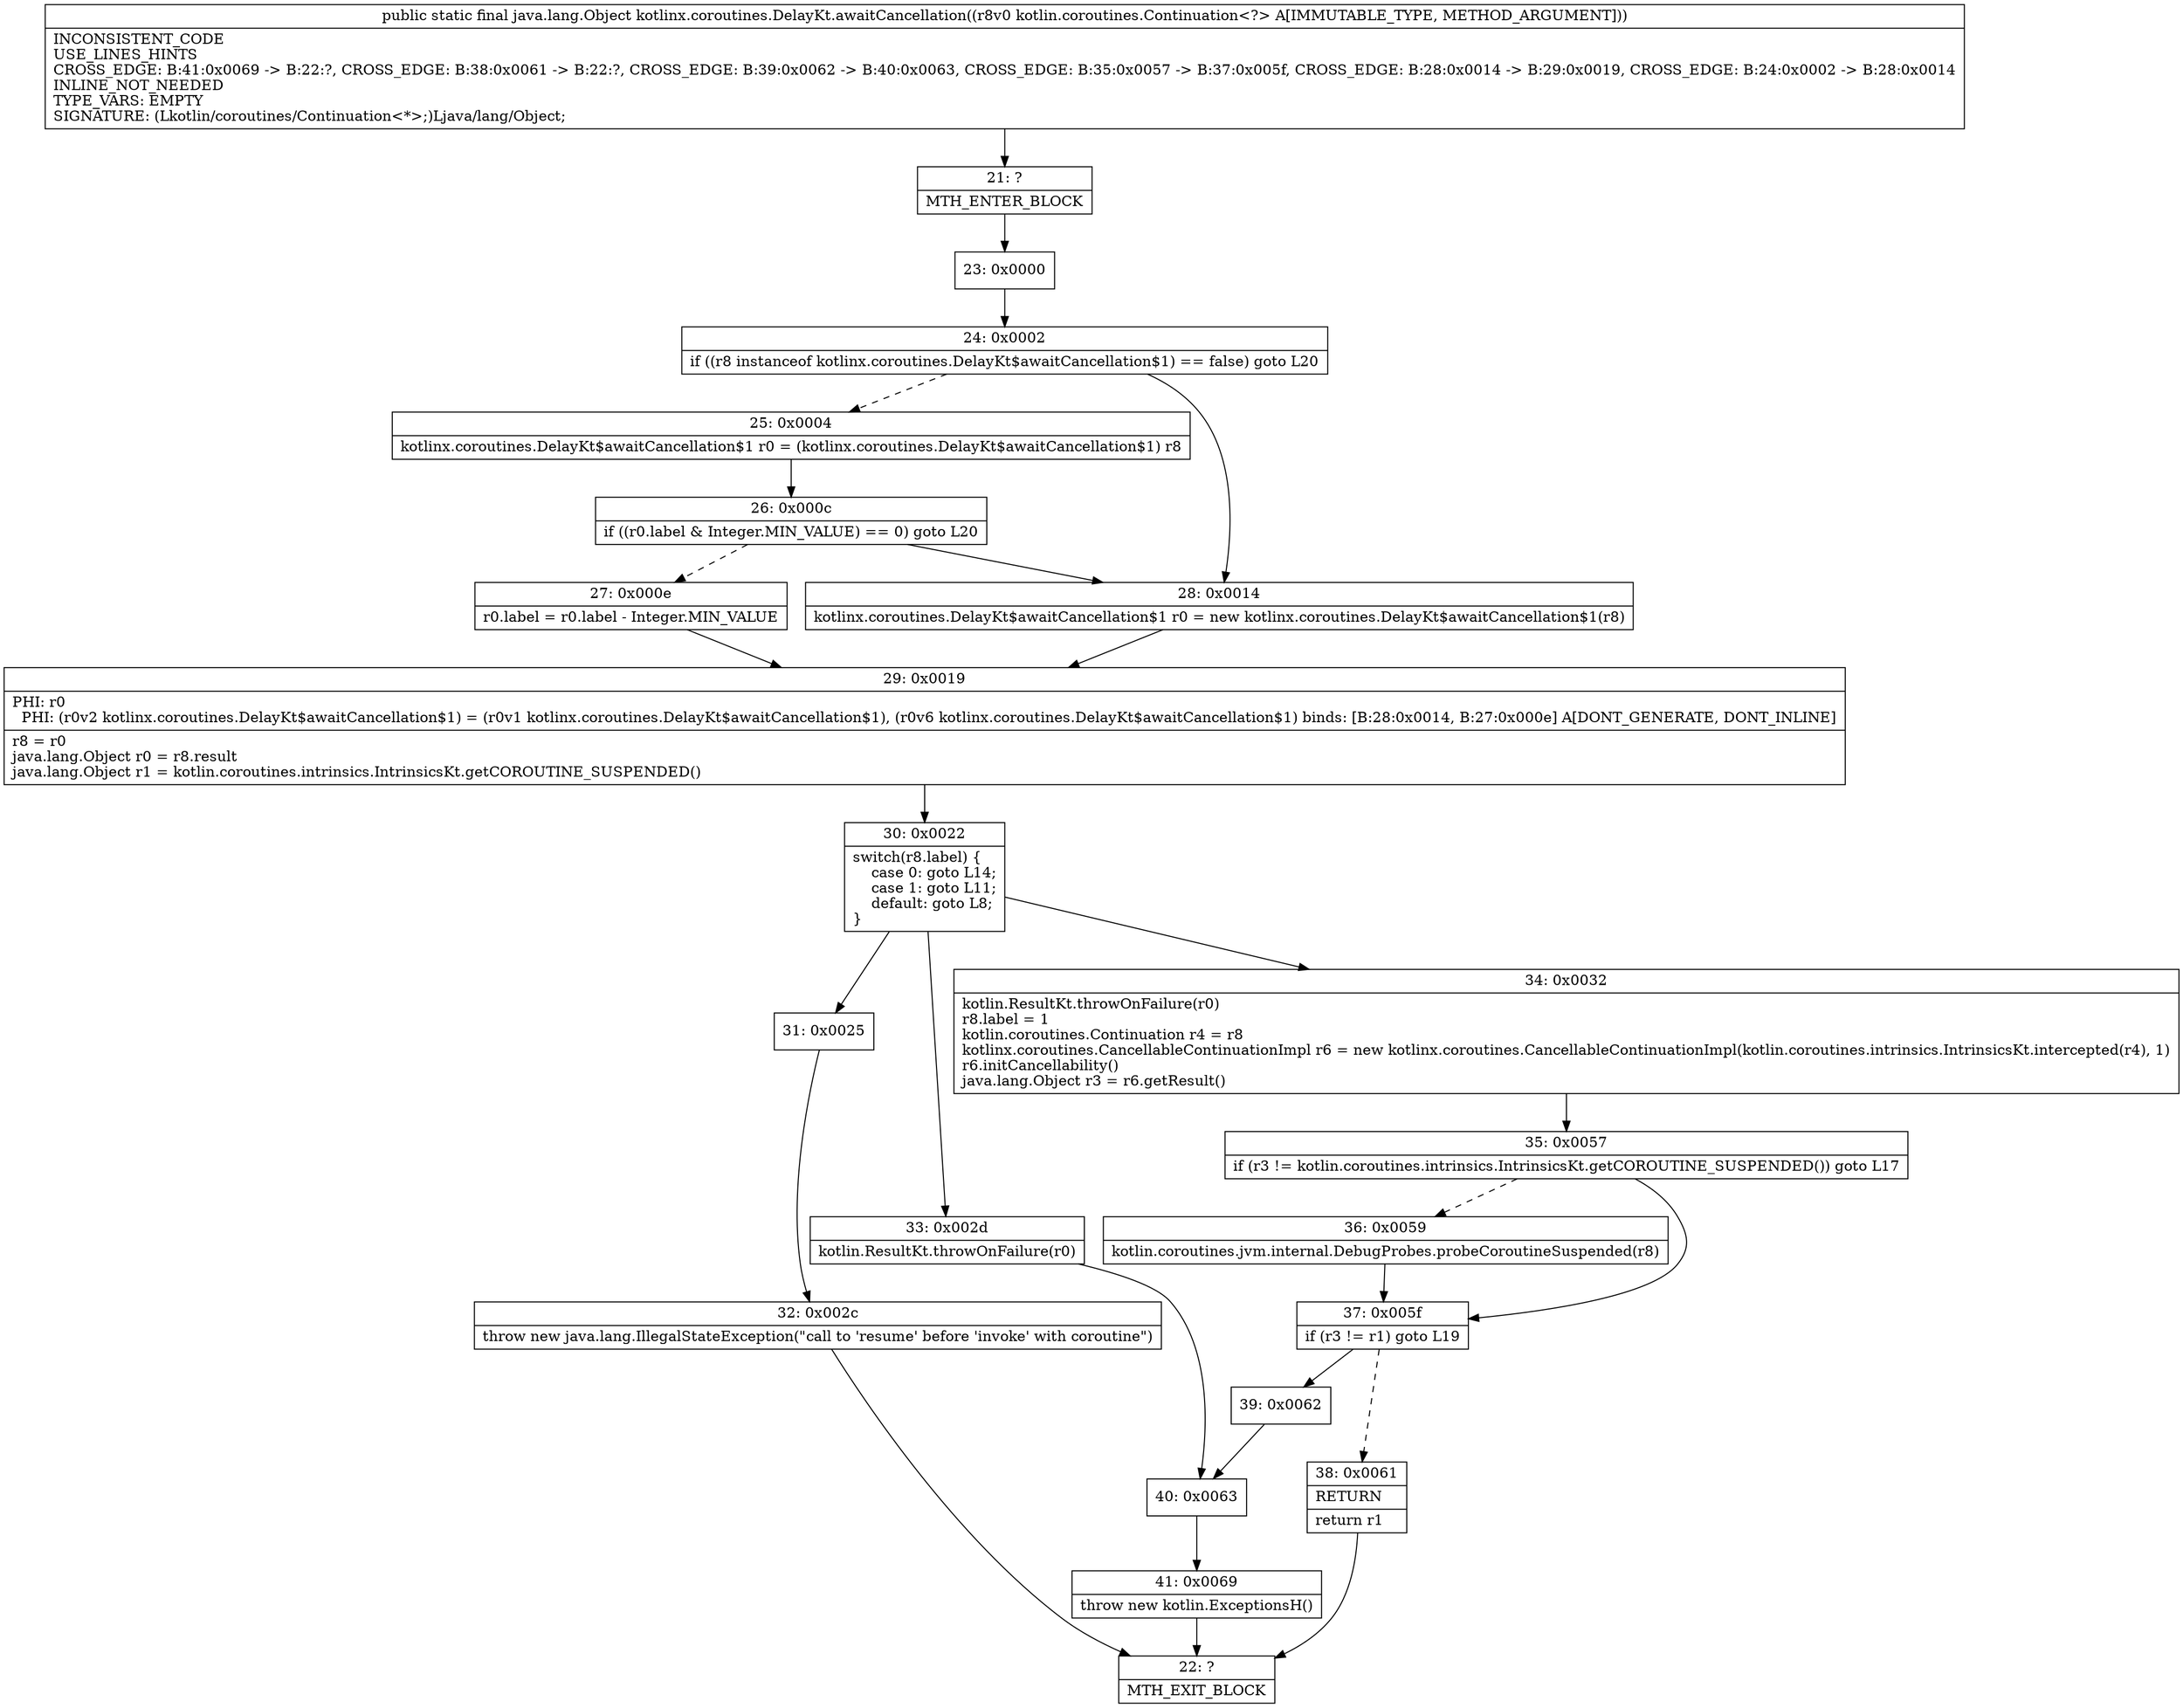 digraph "CFG forkotlinx.coroutines.DelayKt.awaitCancellation(Lkotlin\/coroutines\/Continuation;)Ljava\/lang\/Object;" {
Node_21 [shape=record,label="{21\:\ ?|MTH_ENTER_BLOCK\l}"];
Node_23 [shape=record,label="{23\:\ 0x0000}"];
Node_24 [shape=record,label="{24\:\ 0x0002|if ((r8 instanceof kotlinx.coroutines.DelayKt$awaitCancellation$1) == false) goto L20\l}"];
Node_25 [shape=record,label="{25\:\ 0x0004|kotlinx.coroutines.DelayKt$awaitCancellation$1 r0 = (kotlinx.coroutines.DelayKt$awaitCancellation$1) r8\l}"];
Node_26 [shape=record,label="{26\:\ 0x000c|if ((r0.label & Integer.MIN_VALUE) == 0) goto L20\l}"];
Node_27 [shape=record,label="{27\:\ 0x000e|r0.label = r0.label \- Integer.MIN_VALUE\l}"];
Node_29 [shape=record,label="{29\:\ 0x0019|PHI: r0 \l  PHI: (r0v2 kotlinx.coroutines.DelayKt$awaitCancellation$1) = (r0v1 kotlinx.coroutines.DelayKt$awaitCancellation$1), (r0v6 kotlinx.coroutines.DelayKt$awaitCancellation$1) binds: [B:28:0x0014, B:27:0x000e] A[DONT_GENERATE, DONT_INLINE]\l|r8 = r0\ljava.lang.Object r0 = r8.result\ljava.lang.Object r1 = kotlin.coroutines.intrinsics.IntrinsicsKt.getCOROUTINE_SUSPENDED()\l}"];
Node_30 [shape=record,label="{30\:\ 0x0022|switch(r8.label) \{\l    case 0: goto L14;\l    case 1: goto L11;\l    default: goto L8;\l\}\l}"];
Node_31 [shape=record,label="{31\:\ 0x0025}"];
Node_32 [shape=record,label="{32\:\ 0x002c|throw new java.lang.IllegalStateException(\"call to 'resume' before 'invoke' with coroutine\")\l}"];
Node_22 [shape=record,label="{22\:\ ?|MTH_EXIT_BLOCK\l}"];
Node_33 [shape=record,label="{33\:\ 0x002d|kotlin.ResultKt.throwOnFailure(r0)\l}"];
Node_40 [shape=record,label="{40\:\ 0x0063}"];
Node_41 [shape=record,label="{41\:\ 0x0069|throw new kotlin.ExceptionsH()\l}"];
Node_34 [shape=record,label="{34\:\ 0x0032|kotlin.ResultKt.throwOnFailure(r0)\lr8.label = 1\lkotlin.coroutines.Continuation r4 = r8\lkotlinx.coroutines.CancellableContinuationImpl r6 = new kotlinx.coroutines.CancellableContinuationImpl(kotlin.coroutines.intrinsics.IntrinsicsKt.intercepted(r4), 1)\lr6.initCancellability()\ljava.lang.Object r3 = r6.getResult()\l}"];
Node_35 [shape=record,label="{35\:\ 0x0057|if (r3 != kotlin.coroutines.intrinsics.IntrinsicsKt.getCOROUTINE_SUSPENDED()) goto L17\l}"];
Node_36 [shape=record,label="{36\:\ 0x0059|kotlin.coroutines.jvm.internal.DebugProbes.probeCoroutineSuspended(r8)\l}"];
Node_37 [shape=record,label="{37\:\ 0x005f|if (r3 != r1) goto L19\l}"];
Node_38 [shape=record,label="{38\:\ 0x0061|RETURN\l|return r1\l}"];
Node_39 [shape=record,label="{39\:\ 0x0062}"];
Node_28 [shape=record,label="{28\:\ 0x0014|kotlinx.coroutines.DelayKt$awaitCancellation$1 r0 = new kotlinx.coroutines.DelayKt$awaitCancellation$1(r8)\l}"];
MethodNode[shape=record,label="{public static final java.lang.Object kotlinx.coroutines.DelayKt.awaitCancellation((r8v0 kotlin.coroutines.Continuation\<?\> A[IMMUTABLE_TYPE, METHOD_ARGUMENT]))  | INCONSISTENT_CODE\lUSE_LINES_HINTS\lCROSS_EDGE: B:41:0x0069 \-\> B:22:?, CROSS_EDGE: B:38:0x0061 \-\> B:22:?, CROSS_EDGE: B:39:0x0062 \-\> B:40:0x0063, CROSS_EDGE: B:35:0x0057 \-\> B:37:0x005f, CROSS_EDGE: B:28:0x0014 \-\> B:29:0x0019, CROSS_EDGE: B:24:0x0002 \-\> B:28:0x0014\lINLINE_NOT_NEEDED\lTYPE_VARS: EMPTY\lSIGNATURE: (Lkotlin\/coroutines\/Continuation\<*\>;)Ljava\/lang\/Object;\l}"];
MethodNode -> Node_21;Node_21 -> Node_23;
Node_23 -> Node_24;
Node_24 -> Node_25[style=dashed];
Node_24 -> Node_28;
Node_25 -> Node_26;
Node_26 -> Node_27[style=dashed];
Node_26 -> Node_28;
Node_27 -> Node_29;
Node_29 -> Node_30;
Node_30 -> Node_31;
Node_30 -> Node_33;
Node_30 -> Node_34;
Node_31 -> Node_32;
Node_32 -> Node_22;
Node_33 -> Node_40;
Node_40 -> Node_41;
Node_41 -> Node_22;
Node_34 -> Node_35;
Node_35 -> Node_36[style=dashed];
Node_35 -> Node_37;
Node_36 -> Node_37;
Node_37 -> Node_38[style=dashed];
Node_37 -> Node_39;
Node_38 -> Node_22;
Node_39 -> Node_40;
Node_28 -> Node_29;
}

